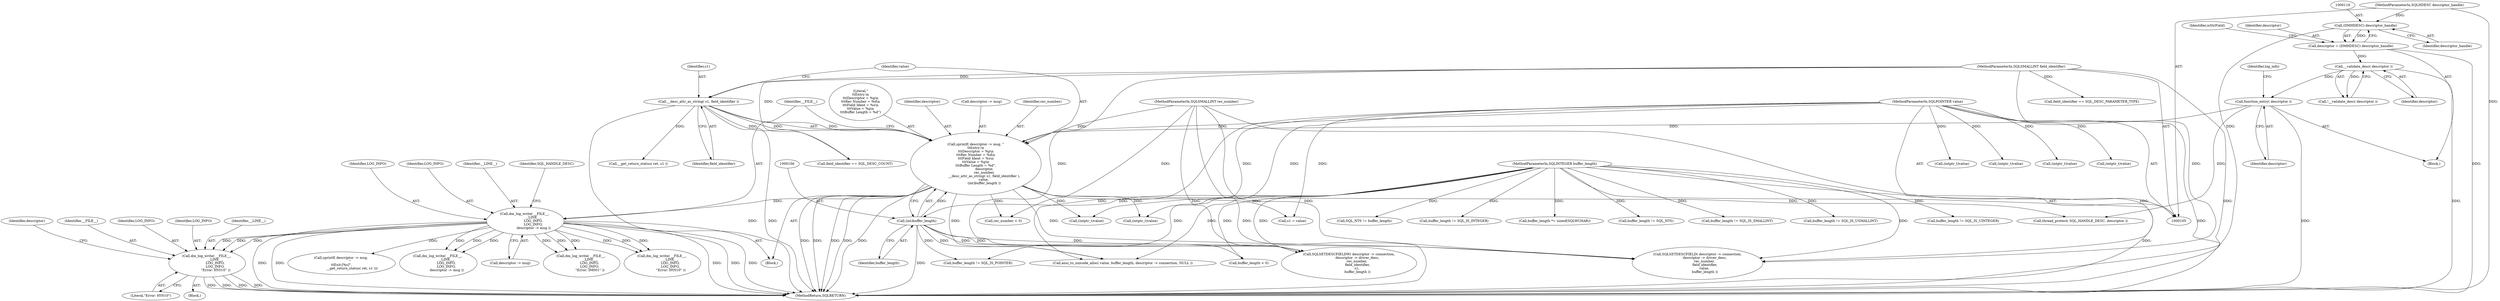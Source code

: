 digraph "0_unixODBC_45ef78e037f578b15fc58938a3a3251655e71d6f#diff-d52750c7ba4e594410438569d8e2963aL24@API" {
"1000236" [label="(Call,dm_log_write( __FILE__, \n                __LINE__, \n                LOG_INFO, \n                LOG_INFO, \n                \"Error: HY010\" ))"];
"1000158" [label="(Call,dm_log_write( __FILE__, \n                __LINE__, \n                LOG_INFO, \n                LOG_INFO, \n                descriptor -> msg ))"];
"1000144" [label="(Call,sprintf( descriptor -> msg, \"\n\t\tEntry:\\n\n\t\t\tDescriptor = %p\\n\n\t\t\tRec Number = %d\\n\n\t\t\tField Ident = %s\\n\n\t\t\tValue = %p\\n\n\t\t\tBuffer Length = %d\",\n                descriptor,\n                rec_number,\n                __desc_attr_as_string( s1, field_identifier ),\n                value, \n                (int)buffer_length ))"];
"1000137" [label="(Call,function_entry( descriptor ))"];
"1000126" [label="(Call,__validate_desc( descriptor ))"];
"1000113" [label="(Call,descriptor = (DMHDESC) descriptor_handle)"];
"1000115" [label="(Call,(DMHDESC) descriptor_handle)"];
"1000106" [label="(MethodParameterIn,SQLHDESC descriptor_handle)"];
"1000107" [label="(MethodParameterIn,SQLSMALLINT rec_number)"];
"1000151" [label="(Call,__desc_attr_as_string( s1, field_identifier ))"];
"1000108" [label="(MethodParameterIn,SQLSMALLINT field_identifier)"];
"1000109" [label="(MethodParameterIn,SQLPOINTER value)"];
"1000155" [label="(Call,(int)buffer_length)"];
"1000110" [label="(MethodParameterIn,SQLINTEGER buffer_length)"];
"1000154" [label="(Identifier,value)"];
"1000148" [label="(Literal,\"\n\t\tEntry:\\n\n\t\t\tDescriptor = %p\\n\n\t\t\tRec Number = %d\\n\n\t\t\tField Ident = %s\\n\n\t\t\tValue = %p\\n\n\t\t\tBuffer Length = %d\")"];
"1000581" [label="(Call,sprintf( descriptor -> msg, \n                \"\n\t\tExit:[%s]\",\n                    __get_return_status( ret, s1 )))"];
"1000138" [label="(Identifier,descriptor)"];
"1000438" [label="(Call,(intptr_t)value)"];
"1000245" [label="(Identifier,descriptor)"];
"1000589" [label="(Call,dm_log_write( __FILE__, \n                __LINE__, \n                LOG_INFO, \n                LOG_INFO, \n                descriptor -> msg ))"];
"1000110" [label="(MethodParameterIn,SQLINTEGER buffer_length)"];
"1000516" [label="(Call,SQL_NTS != buffer_length)"];
"1000117" [label="(Identifier,descriptor_handle)"];
"1000163" [label="(Call,descriptor -> msg)"];
"1000149" [label="(Identifier,descriptor)"];
"1000109" [label="(MethodParameterIn,SQLPOINTER value)"];
"1000155" [label="(Call,(int)buffer_length)"];
"1000236" [label="(Call,dm_log_write( __FILE__, \n                __LINE__, \n                LOG_INFO, \n                LOG_INFO, \n                \"Error: HY010\" ))"];
"1000426" [label="(Call,(intptr_t)value)"];
"1000526" [label="(Call,s1 = value)"];
"1000508" [label="(Call,ansi_to_unicode_alloc( value, buffer_length, descriptor -> connection, NULL ))"];
"1000122" [label="(Identifier,isStrField)"];
"1000345" [label="(Call,buffer_length != SQL_IS_INTEGER)"];
"1000395" [label="(Call,(intptr_t)value)"];
"1000520" [label="(Call,buffer_length *= sizeof(SQLWCHAR))"];
"1000551" [label="(Call,dm_log_write( __FILE__, \n                __LINE__, \n                LOG_INFO, \n                LOG_INFO, \n                \"Error: IM001\" ))"];
"1000113" [label="(Call,descriptor = (DMHDESC) descriptor_handle)"];
"1000432" [label="(Call,(intptr_t)value)"];
"1000108" [label="(MethodParameterIn,SQLSMALLINT field_identifier)"];
"1000166" [label="(Call,thread_protect( SQL_HANDLE_DESC, descriptor ))"];
"1000237" [label="(Identifier,__FILE__)"];
"1000159" [label="(Identifier,__FILE__)"];
"1000152" [label="(Identifier,s1)"];
"1000366" [label="(Call,buffer_length != SQL_NTS)"];
"1000241" [label="(Literal,\"Error: HY010\")"];
"1000239" [label="(Identifier,LOG_INFO)"];
"1000353" [label="(Call,buffer_length != SQL_IS_SMALLINT)"];
"1000162" [label="(Identifier,LOG_INFO)"];
"1000145" [label="(Call,descriptor -> msg)"];
"1000178" [label="(Call,dm_log_write( __FILE__, \n                __LINE__, \n                LOG_INFO, \n                LOG_INFO, \n                \"Error: HY010\" ))"];
"1000235" [label="(Block,)"];
"1000444" [label="(Call,(intptr_t)value)"];
"1000262" [label="(Call,rec_number < 0)"];
"1000240" [label="(Identifier,LOG_INFO)"];
"1000161" [label="(Identifier,LOG_INFO)"];
"1000151" [label="(Call,__desc_attr_as_string( s1, field_identifier ))"];
"1000602" [label="(MethodReturn,SQLRETURN)"];
"1000125" [label="(Call,!__validate_desc( descriptor ))"];
"1000144" [label="(Call,sprintf( descriptor -> msg, \"\n\t\tEntry:\\n\n\t\t\tDescriptor = %p\\n\n\t\t\tRec Number = %d\\n\n\t\t\tField Ident = %s\\n\n\t\t\tValue = %p\\n\n\t\t\tBuffer Length = %d\",\n                descriptor,\n                rec_number,\n                __desc_attr_as_string( s1, field_identifier ),\n                value, \n                (int)buffer_length ))"];
"1000153" [label="(Identifier,field_identifier)"];
"1000143" [label="(Block,)"];
"1000150" [label="(Identifier,rec_number)"];
"1000160" [label="(Identifier,__LINE__)"];
"1000107" [label="(MethodParameterIn,SQLSMALLINT rec_number)"];
"1000137" [label="(Call,function_entry( descriptor ))"];
"1000449" [label="(Call,(intptr_t)value)"];
"1000363" [label="(Call,buffer_length < 0)"];
"1000238" [label="(Identifier,__LINE__)"];
"1000127" [label="(Identifier,descriptor)"];
"1000356" [label="(Call,buffer_length != SQL_IS_USMALLINT)"];
"1000115" [label="(Call,(DMHDESC) descriptor_handle)"];
"1000341" [label="(Call,buffer_length != SQL_IS_POINTER)"];
"1000141" [label="(Identifier,log_info)"];
"1000586" [label="(Call,__get_return_status( ret, s1 ))"];
"1000114" [label="(Identifier,descriptor)"];
"1000106" [label="(MethodParameterIn,SQLHDESC descriptor_handle)"];
"1000158" [label="(Call,dm_log_write( __FILE__, \n                __LINE__, \n                LOG_INFO, \n                LOG_INFO, \n                descriptor -> msg ))"];
"1000349" [label="(Call,buffer_length != SQL_IS_UINTEGER)"];
"1000481" [label="(Call,SQLSETDESCFIELD( descriptor -> connection,\n              descriptor -> driver_desc,\n              rec_number, \n              field_identifier,\n              value, \n              buffer_length ))"];
"1000391" [label="(Call,field_identifier == SQL_DESC_COUNT)"];
"1000126" [label="(Call,__validate_desc( descriptor ))"];
"1000167" [label="(Identifier,SQL_HANDLE_DESC)"];
"1000157" [label="(Identifier,buffer_length)"];
"1000111" [label="(Block,)"];
"1000421" [label="(Call,field_identifier == SQL_DESC_PARAMETER_TYPE)"];
"1000531" [label="(Call,SQLSETDESCFIELDW( descriptor -> connection,\n                descriptor -> driver_desc,\n                rec_number, \n                field_identifier,\n                s1, \n                buffer_length ))"];
"1000236" -> "1000235"  [label="AST: "];
"1000236" -> "1000241"  [label="CFG: "];
"1000237" -> "1000236"  [label="AST: "];
"1000238" -> "1000236"  [label="AST: "];
"1000239" -> "1000236"  [label="AST: "];
"1000240" -> "1000236"  [label="AST: "];
"1000241" -> "1000236"  [label="AST: "];
"1000245" -> "1000236"  [label="CFG: "];
"1000236" -> "1000602"  [label="DDG: "];
"1000236" -> "1000602"  [label="DDG: "];
"1000236" -> "1000602"  [label="DDG: "];
"1000236" -> "1000602"  [label="DDG: "];
"1000158" -> "1000236"  [label="DDG: "];
"1000158" -> "1000236"  [label="DDG: "];
"1000158" -> "1000236"  [label="DDG: "];
"1000158" -> "1000143"  [label="AST: "];
"1000158" -> "1000163"  [label="CFG: "];
"1000159" -> "1000158"  [label="AST: "];
"1000160" -> "1000158"  [label="AST: "];
"1000161" -> "1000158"  [label="AST: "];
"1000162" -> "1000158"  [label="AST: "];
"1000163" -> "1000158"  [label="AST: "];
"1000167" -> "1000158"  [label="CFG: "];
"1000158" -> "1000602"  [label="DDG: "];
"1000158" -> "1000602"  [label="DDG: "];
"1000158" -> "1000602"  [label="DDG: "];
"1000158" -> "1000602"  [label="DDG: "];
"1000158" -> "1000602"  [label="DDG: "];
"1000144" -> "1000158"  [label="DDG: "];
"1000158" -> "1000178"  [label="DDG: "];
"1000158" -> "1000178"  [label="DDG: "];
"1000158" -> "1000178"  [label="DDG: "];
"1000158" -> "1000551"  [label="DDG: "];
"1000158" -> "1000551"  [label="DDG: "];
"1000158" -> "1000551"  [label="DDG: "];
"1000158" -> "1000581"  [label="DDG: "];
"1000158" -> "1000589"  [label="DDG: "];
"1000158" -> "1000589"  [label="DDG: "];
"1000158" -> "1000589"  [label="DDG: "];
"1000144" -> "1000143"  [label="AST: "];
"1000144" -> "1000155"  [label="CFG: "];
"1000145" -> "1000144"  [label="AST: "];
"1000148" -> "1000144"  [label="AST: "];
"1000149" -> "1000144"  [label="AST: "];
"1000150" -> "1000144"  [label="AST: "];
"1000151" -> "1000144"  [label="AST: "];
"1000154" -> "1000144"  [label="AST: "];
"1000155" -> "1000144"  [label="AST: "];
"1000159" -> "1000144"  [label="CFG: "];
"1000144" -> "1000602"  [label="DDG: "];
"1000144" -> "1000602"  [label="DDG: "];
"1000144" -> "1000602"  [label="DDG: "];
"1000144" -> "1000602"  [label="DDG: "];
"1000144" -> "1000602"  [label="DDG: "];
"1000137" -> "1000144"  [label="DDG: "];
"1000107" -> "1000144"  [label="DDG: "];
"1000151" -> "1000144"  [label="DDG: "];
"1000151" -> "1000144"  [label="DDG: "];
"1000109" -> "1000144"  [label="DDG: "];
"1000155" -> "1000144"  [label="DDG: "];
"1000144" -> "1000166"  [label="DDG: "];
"1000144" -> "1000262"  [label="DDG: "];
"1000144" -> "1000395"  [label="DDG: "];
"1000144" -> "1000426"  [label="DDG: "];
"1000144" -> "1000481"  [label="DDG: "];
"1000144" -> "1000508"  [label="DDG: "];
"1000144" -> "1000526"  [label="DDG: "];
"1000137" -> "1000111"  [label="AST: "];
"1000137" -> "1000138"  [label="CFG: "];
"1000138" -> "1000137"  [label="AST: "];
"1000141" -> "1000137"  [label="CFG: "];
"1000137" -> "1000602"  [label="DDG: "];
"1000126" -> "1000137"  [label="DDG: "];
"1000137" -> "1000166"  [label="DDG: "];
"1000126" -> "1000125"  [label="AST: "];
"1000126" -> "1000127"  [label="CFG: "];
"1000127" -> "1000126"  [label="AST: "];
"1000125" -> "1000126"  [label="CFG: "];
"1000126" -> "1000602"  [label="DDG: "];
"1000126" -> "1000125"  [label="DDG: "];
"1000113" -> "1000126"  [label="DDG: "];
"1000113" -> "1000111"  [label="AST: "];
"1000113" -> "1000115"  [label="CFG: "];
"1000114" -> "1000113"  [label="AST: "];
"1000115" -> "1000113"  [label="AST: "];
"1000122" -> "1000113"  [label="CFG: "];
"1000113" -> "1000602"  [label="DDG: "];
"1000115" -> "1000113"  [label="DDG: "];
"1000115" -> "1000117"  [label="CFG: "];
"1000116" -> "1000115"  [label="AST: "];
"1000117" -> "1000115"  [label="AST: "];
"1000115" -> "1000602"  [label="DDG: "];
"1000106" -> "1000115"  [label="DDG: "];
"1000106" -> "1000105"  [label="AST: "];
"1000106" -> "1000602"  [label="DDG: "];
"1000107" -> "1000105"  [label="AST: "];
"1000107" -> "1000602"  [label="DDG: "];
"1000107" -> "1000262"  [label="DDG: "];
"1000107" -> "1000481"  [label="DDG: "];
"1000107" -> "1000531"  [label="DDG: "];
"1000151" -> "1000153"  [label="CFG: "];
"1000152" -> "1000151"  [label="AST: "];
"1000153" -> "1000151"  [label="AST: "];
"1000154" -> "1000151"  [label="CFG: "];
"1000151" -> "1000602"  [label="DDG: "];
"1000151" -> "1000602"  [label="DDG: "];
"1000108" -> "1000151"  [label="DDG: "];
"1000151" -> "1000391"  [label="DDG: "];
"1000151" -> "1000586"  [label="DDG: "];
"1000108" -> "1000105"  [label="AST: "];
"1000108" -> "1000602"  [label="DDG: "];
"1000108" -> "1000391"  [label="DDG: "];
"1000108" -> "1000421"  [label="DDG: "];
"1000108" -> "1000481"  [label="DDG: "];
"1000108" -> "1000531"  [label="DDG: "];
"1000109" -> "1000105"  [label="AST: "];
"1000109" -> "1000602"  [label="DDG: "];
"1000109" -> "1000395"  [label="DDG: "];
"1000109" -> "1000426"  [label="DDG: "];
"1000109" -> "1000432"  [label="DDG: "];
"1000109" -> "1000438"  [label="DDG: "];
"1000109" -> "1000444"  [label="DDG: "];
"1000109" -> "1000449"  [label="DDG: "];
"1000109" -> "1000481"  [label="DDG: "];
"1000109" -> "1000508"  [label="DDG: "];
"1000109" -> "1000526"  [label="DDG: "];
"1000155" -> "1000157"  [label="CFG: "];
"1000156" -> "1000155"  [label="AST: "];
"1000157" -> "1000155"  [label="AST: "];
"1000155" -> "1000602"  [label="DDG: "];
"1000110" -> "1000155"  [label="DDG: "];
"1000155" -> "1000341"  [label="DDG: "];
"1000155" -> "1000363"  [label="DDG: "];
"1000155" -> "1000481"  [label="DDG: "];
"1000155" -> "1000508"  [label="DDG: "];
"1000155" -> "1000531"  [label="DDG: "];
"1000110" -> "1000105"  [label="AST: "];
"1000110" -> "1000602"  [label="DDG: "];
"1000110" -> "1000341"  [label="DDG: "];
"1000110" -> "1000345"  [label="DDG: "];
"1000110" -> "1000349"  [label="DDG: "];
"1000110" -> "1000353"  [label="DDG: "];
"1000110" -> "1000356"  [label="DDG: "];
"1000110" -> "1000363"  [label="DDG: "];
"1000110" -> "1000366"  [label="DDG: "];
"1000110" -> "1000481"  [label="DDG: "];
"1000110" -> "1000508"  [label="DDG: "];
"1000110" -> "1000516"  [label="DDG: "];
"1000110" -> "1000520"  [label="DDG: "];
"1000110" -> "1000531"  [label="DDG: "];
}
